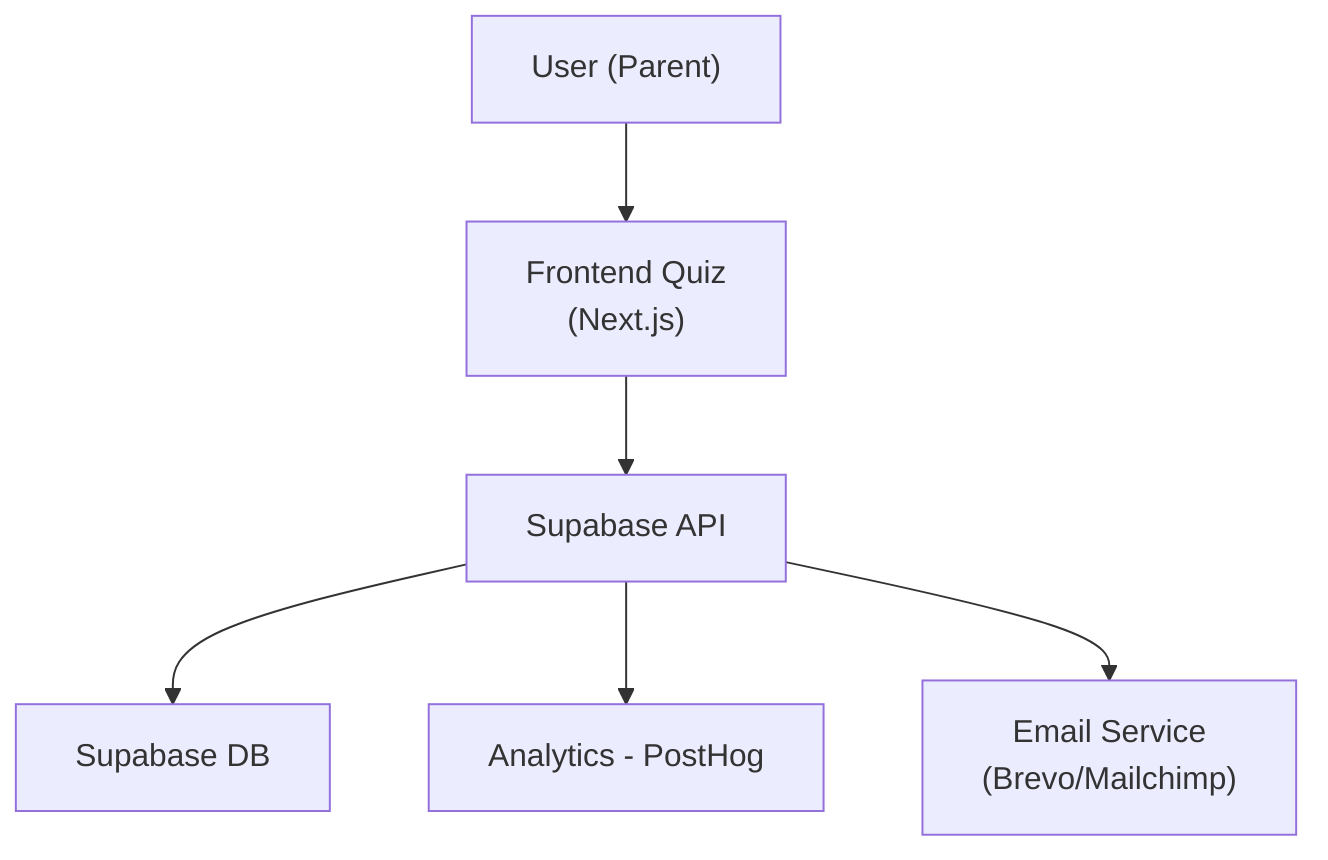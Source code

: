 flowchart TD
  user["User (Parent)"] --> fe["Frontend Quiz\n(Next.js)"]
  fe --> api["Supabase API"]
  api --> db["Supabase DB"]
  api --> ph["Analytics - PostHog"]
  api --> email["Email Service\n(Brevo/Mailchimp)"]